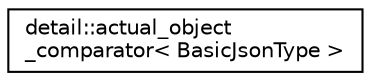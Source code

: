 digraph "Graphical Class Hierarchy"
{
 // LATEX_PDF_SIZE
  edge [fontname="Helvetica",fontsize="10",labelfontname="Helvetica",labelfontsize="10"];
  node [fontname="Helvetica",fontsize="10",shape=record];
  rankdir="LR";
  Node0 [label="detail::actual_object\l_comparator\< BasicJsonType \>",height=0.2,width=0.4,color="black", fillcolor="white", style="filled",URL="$structdetail_1_1actual__object__comparator.html",tooltip=" "];
}
